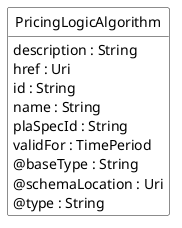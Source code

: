 @startuml
hide circle
hide methods
hide stereotype
show <<Enumeration>> stereotype
skinparam class {
   BackgroundColor<<Enumeration>> #E6F5F7
   BackgroundColor<<Ref>> #FFFFE0
   BackgroundColor<<Pivot>> #FFFFFFF
   BackgroundColor<<SimpleType>> #E2F0DA
   BackgroundColor #FCF2E3
}

class PricingLogicAlgorithm <<Pivot>> {
    description : String
    href : Uri
    id : String
    name : String
    plaSpecId : String
    validFor : TimePeriod
    @baseType : String
    @schemaLocation : Uri
    @type : String
}


@enduml